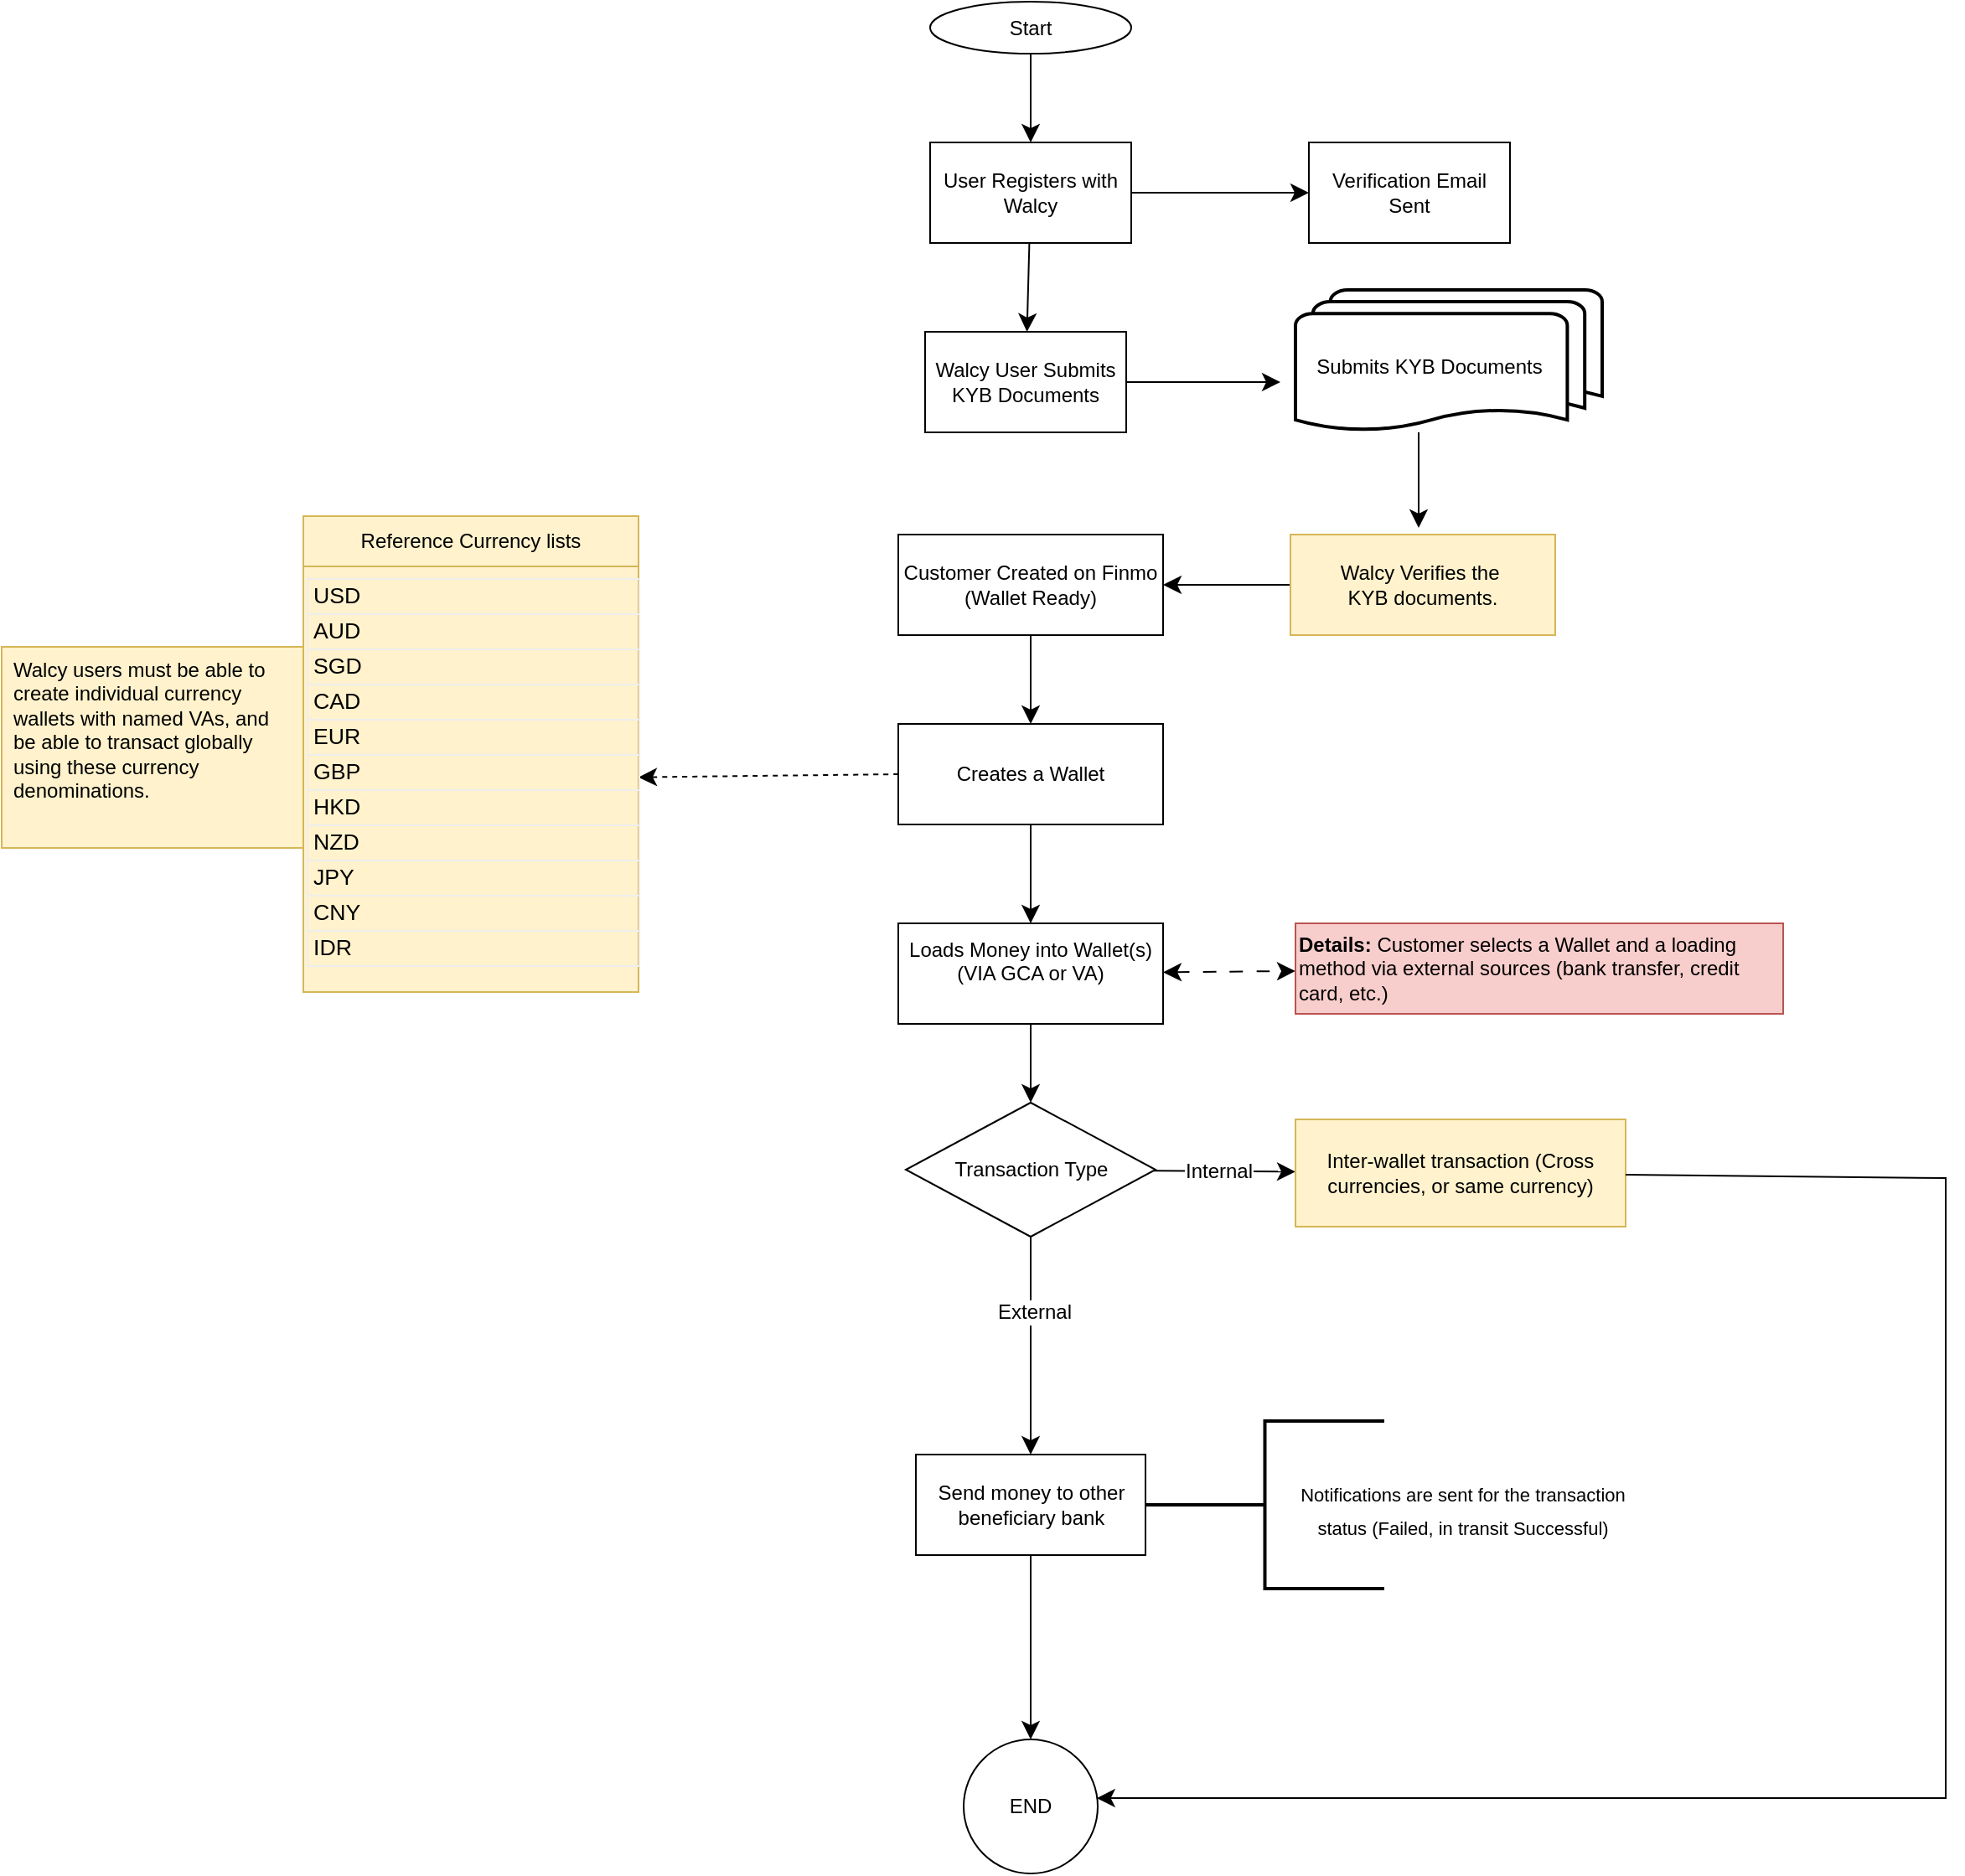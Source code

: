<mxfile version="24.6.4" type="github">
  <diagram name="Page-1" id="feObIiHuZG-z9UPHWwq9">
    <mxGraphModel dx="3252" dy="1818" grid="0" gridSize="10" guides="1" tooltips="1" connect="1" arrows="1" fold="1" page="0" pageScale="1" pageWidth="4681" pageHeight="3300" math="0" shadow="0">
      <root>
        <mxCell id="0" />
        <mxCell id="1" parent="0" />
        <mxCell id="OTSjd6stFNC0OhueBVtR-4" value="" style="edgeStyle=none;curved=1;rounded=0;orthogonalLoop=1;jettySize=auto;html=1;fontSize=12;startSize=8;endSize=8;" edge="1" parent="1" source="OTSjd6stFNC0OhueBVtR-1" target="OTSjd6stFNC0OhueBVtR-3">
          <mxGeometry relative="1" as="geometry" />
        </mxCell>
        <mxCell id="OTSjd6stFNC0OhueBVtR-12" value="" style="edgeStyle=none;curved=1;rounded=0;orthogonalLoop=1;jettySize=auto;html=1;fontSize=12;startSize=8;endSize=8;" edge="1" parent="1" source="OTSjd6stFNC0OhueBVtR-1" target="OTSjd6stFNC0OhueBVtR-11">
          <mxGeometry relative="1" as="geometry" />
        </mxCell>
        <mxCell id="OTSjd6stFNC0OhueBVtR-1" value="User Registers with Walcy" style="rounded=0;whiteSpace=wrap;html=1;" vertex="1" parent="1">
          <mxGeometry x="-252" y="-89" width="120" height="60" as="geometry" />
        </mxCell>
        <mxCell id="OTSjd6stFNC0OhueBVtR-6" value="" style="edgeStyle=none;curved=1;rounded=0;orthogonalLoop=1;jettySize=auto;html=1;fontSize=12;startSize=8;endSize=8;" edge="1" parent="1" source="OTSjd6stFNC0OhueBVtR-3">
          <mxGeometry relative="1" as="geometry">
            <mxPoint x="-43" y="54" as="targetPoint" />
          </mxGeometry>
        </mxCell>
        <mxCell id="OTSjd6stFNC0OhueBVtR-3" value="Walcy User Submits KYB Documents" style="rounded=0;whiteSpace=wrap;html=1;" vertex="1" parent="1">
          <mxGeometry x="-255" y="24" width="120" height="60" as="geometry" />
        </mxCell>
        <mxCell id="OTSjd6stFNC0OhueBVtR-7" value="" style="edgeStyle=none;curved=1;rounded=0;orthogonalLoop=1;jettySize=auto;html=1;fontSize=12;startSize=8;endSize=8;" edge="1" parent="1">
          <mxGeometry relative="1" as="geometry">
            <mxPoint x="39.5" y="84" as="sourcePoint" />
            <mxPoint x="39.5" y="141" as="targetPoint" />
          </mxGeometry>
        </mxCell>
        <mxCell id="OTSjd6stFNC0OhueBVtR-10" value="" style="edgeStyle=none;curved=1;rounded=0;orthogonalLoop=1;jettySize=auto;html=1;fontSize=12;startSize=8;endSize=8;" edge="1" parent="1" source="OTSjd6stFNC0OhueBVtR-8" target="OTSjd6stFNC0OhueBVtR-9">
          <mxGeometry relative="1" as="geometry" />
        </mxCell>
        <mxCell id="OTSjd6stFNC0OhueBVtR-8" value="Walcy Verifies the&amp;nbsp;&lt;div&gt;KYB documents.&lt;/div&gt;" style="rounded=0;whiteSpace=wrap;html=1;fillColor=#fff2cc;strokeColor=#d6b656;" vertex="1" parent="1">
          <mxGeometry x="-37" y="145" width="158" height="60" as="geometry" />
        </mxCell>
        <mxCell id="OTSjd6stFNC0OhueBVtR-15" value="" style="edgeStyle=none;curved=1;rounded=0;orthogonalLoop=1;jettySize=auto;html=1;fontSize=12;startSize=8;endSize=8;" edge="1" parent="1" source="OTSjd6stFNC0OhueBVtR-9" target="OTSjd6stFNC0OhueBVtR-14">
          <mxGeometry relative="1" as="geometry" />
        </mxCell>
        <mxCell id="OTSjd6stFNC0OhueBVtR-9" value="Customer Created on Finmo (Wallet Ready)" style="rounded=0;whiteSpace=wrap;html=1;" vertex="1" parent="1">
          <mxGeometry x="-271" y="145" width="158" height="60" as="geometry" />
        </mxCell>
        <mxCell id="OTSjd6stFNC0OhueBVtR-11" value="Verification Email Sent" style="rounded=0;whiteSpace=wrap;html=1;" vertex="1" parent="1">
          <mxGeometry x="-26" y="-89" width="120" height="60" as="geometry" />
        </mxCell>
        <mxCell id="OTSjd6stFNC0OhueBVtR-18" value="" style="edgeStyle=none;curved=1;rounded=0;orthogonalLoop=1;jettySize=auto;html=1;fontSize=12;startSize=8;endSize=8;" edge="1" parent="1" source="OTSjd6stFNC0OhueBVtR-14" target="OTSjd6stFNC0OhueBVtR-17">
          <mxGeometry relative="1" as="geometry" />
        </mxCell>
        <mxCell id="OTSjd6stFNC0OhueBVtR-14" value="Creates a Wallet" style="rounded=0;whiteSpace=wrap;html=1;" vertex="1" parent="1">
          <mxGeometry x="-271" y="258" width="158" height="60" as="geometry" />
        </mxCell>
        <mxCell id="OTSjd6stFNC0OhueBVtR-29" value="" style="edgeStyle=none;curved=1;rounded=0;orthogonalLoop=1;jettySize=auto;html=1;fontSize=12;startSize=8;endSize=8;" edge="1" parent="1" source="OTSjd6stFNC0OhueBVtR-17" target="OTSjd6stFNC0OhueBVtR-28">
          <mxGeometry relative="1" as="geometry" />
        </mxCell>
        <mxCell id="OTSjd6stFNC0OhueBVtR-31" value="" style="edgeStyle=none;curved=1;rounded=0;orthogonalLoop=1;jettySize=auto;html=1;fontSize=12;startSize=8;endSize=8;dashed=1;dashPattern=8 8;endArrow=classic;endFill=1;startArrow=classic;startFill=1;" edge="1" parent="1" source="OTSjd6stFNC0OhueBVtR-17" target="OTSjd6stFNC0OhueBVtR-27">
          <mxGeometry relative="1" as="geometry" />
        </mxCell>
        <mxCell id="OTSjd6stFNC0OhueBVtR-17" value="Loads Money into Wallet(s) (VIA GCA or VA)&lt;div&gt;&lt;div&gt;&lt;br&gt;&lt;/div&gt;&lt;/div&gt;" style="rounded=0;whiteSpace=wrap;html=1;" vertex="1" parent="1">
          <mxGeometry x="-271" y="377" width="158" height="60" as="geometry" />
        </mxCell>
        <mxCell id="OTSjd6stFNC0OhueBVtR-27" value="&lt;strong&gt;Details:&lt;/strong&gt; Customer selects a Wallet and a loading method via external sources (bank transfer, credit card, etc.)&amp;nbsp;" style="rounded=0;whiteSpace=wrap;html=1;align=left;fillColor=#f8cecc;strokeColor=#b85450;" vertex="1" parent="1">
          <mxGeometry x="-34" y="377" width="291" height="54" as="geometry" />
        </mxCell>
        <mxCell id="OTSjd6stFNC0OhueBVtR-34" value="" style="edgeStyle=none;curved=1;rounded=0;orthogonalLoop=1;jettySize=auto;html=1;fontSize=12;startSize=8;endSize=8;" edge="1" parent="1" source="OTSjd6stFNC0OhueBVtR-28" target="OTSjd6stFNC0OhueBVtR-33">
          <mxGeometry relative="1" as="geometry" />
        </mxCell>
        <mxCell id="OTSjd6stFNC0OhueBVtR-35" value="External" style="edgeLabel;html=1;align=center;verticalAlign=middle;resizable=0;points=[];fontSize=12;" vertex="1" connectable="0" parent="OTSjd6stFNC0OhueBVtR-34">
          <mxGeometry x="-0.318" y="2" relative="1" as="geometry">
            <mxPoint as="offset" />
          </mxGeometry>
        </mxCell>
        <mxCell id="OTSjd6stFNC0OhueBVtR-37" value="" style="edgeStyle=none;curved=1;rounded=0;orthogonalLoop=1;jettySize=auto;html=1;fontSize=12;startSize=8;endSize=8;" edge="1" parent="1" source="OTSjd6stFNC0OhueBVtR-28" target="OTSjd6stFNC0OhueBVtR-36">
          <mxGeometry relative="1" as="geometry" />
        </mxCell>
        <mxCell id="OTSjd6stFNC0OhueBVtR-39" value="Internal" style="edgeLabel;html=1;align=center;verticalAlign=middle;resizable=0;points=[];fontSize=12;" vertex="1" connectable="0" parent="OTSjd6stFNC0OhueBVtR-37">
          <mxGeometry x="-0.106" relative="1" as="geometry">
            <mxPoint as="offset" />
          </mxGeometry>
        </mxCell>
        <mxCell id="OTSjd6stFNC0OhueBVtR-28" value="Transaction Type" style="rhombus;whiteSpace=wrap;html=1;rounded=0;" vertex="1" parent="1">
          <mxGeometry x="-266.5" y="484" width="149" height="80" as="geometry" />
        </mxCell>
        <mxCell id="OTSjd6stFNC0OhueBVtR-56" value="" style="edgeStyle=none;curved=1;rounded=0;orthogonalLoop=1;jettySize=auto;html=1;fontSize=12;startSize=8;endSize=8;" edge="1" parent="1" source="OTSjd6stFNC0OhueBVtR-33" target="OTSjd6stFNC0OhueBVtR-55">
          <mxGeometry relative="1" as="geometry" />
        </mxCell>
        <mxCell id="OTSjd6stFNC0OhueBVtR-33" value="Send money to other beneficiary bank" style="whiteSpace=wrap;html=1;rounded=0;" vertex="1" parent="1">
          <mxGeometry x="-260.5" y="694" width="137" height="60" as="geometry" />
        </mxCell>
        <mxCell id="OTSjd6stFNC0OhueBVtR-36" value="Inter-wallet transaction (Cross currencies, or same currency)" style="whiteSpace=wrap;html=1;rounded=0;fillColor=#fff2cc;strokeColor=#d6b656;" vertex="1" parent="1">
          <mxGeometry x="-34" y="494" width="197" height="64" as="geometry" />
        </mxCell>
        <mxCell id="OTSjd6stFNC0OhueBVtR-41" value="" style="strokeWidth=2;html=1;shape=mxgraph.flowchart.multi-document;whiteSpace=wrap;" vertex="1" parent="1">
          <mxGeometry x="-34" y="-1" width="183" height="85" as="geometry" />
        </mxCell>
        <mxCell id="OTSjd6stFNC0OhueBVtR-42" value="Submits KYB Documents" style="text;html=1;align=center;verticalAlign=middle;whiteSpace=wrap;rounded=0;fontSize=12;" vertex="1" parent="1">
          <mxGeometry x="-34" y="18" width="160" height="54" as="geometry" />
        </mxCell>
        <mxCell id="OTSjd6stFNC0OhueBVtR-44" value="" style="edgeStyle=none;curved=1;rounded=0;orthogonalLoop=1;jettySize=auto;html=1;fontSize=12;startSize=8;endSize=8;" edge="1" parent="1" source="OTSjd6stFNC0OhueBVtR-43" target="OTSjd6stFNC0OhueBVtR-1">
          <mxGeometry relative="1" as="geometry" />
        </mxCell>
        <mxCell id="OTSjd6stFNC0OhueBVtR-43" value="Start" style="ellipse;whiteSpace=wrap;html=1;" vertex="1" parent="1">
          <mxGeometry x="-252" y="-173" width="120" height="31" as="geometry" />
        </mxCell>
        <mxCell id="OTSjd6stFNC0OhueBVtR-49" value="" style="endArrow=classic;html=1;rounded=0;fontSize=12;startSize=8;endSize=8;curved=1;exitX=0;exitY=0.5;exitDx=0;exitDy=0;dashed=1;" edge="1" parent="1" source="OTSjd6stFNC0OhueBVtR-14" target="OTSjd6stFNC0OhueBVtR-25">
          <mxGeometry width="50" height="50" relative="1" as="geometry">
            <mxPoint x="-223" y="228" as="sourcePoint" />
            <mxPoint x="-173" y="178" as="targetPoint" />
          </mxGeometry>
        </mxCell>
        <mxCell id="OTSjd6stFNC0OhueBVtR-51" value="" style="group;fillColor=none;verticalAlign=middle;spacingTop=5;spacingLeft=5;spacingBottom=5;spacingRight=5;" vertex="1" connectable="0" parent="1">
          <mxGeometry x="-806" y="134" width="380" height="284" as="geometry" />
        </mxCell>
        <mxCell id="OTSjd6stFNC0OhueBVtR-19" value="Reference Currency lists" style="swimlane;fontStyle=0;childLayout=stackLayout;horizontal=1;startSize=30;horizontalStack=0;resizeParent=1;resizeParentMax=0;resizeLast=0;collapsible=1;marginBottom=0;whiteSpace=wrap;html=1;fillColor=#fff2cc;strokeColor=#d6b656;" vertex="1" parent="OTSjd6stFNC0OhueBVtR-51">
          <mxGeometry x="180" width="200" height="284" as="geometry">
            <mxRectangle x="-518" y="336" width="166" height="30" as="alternateBounds" />
          </mxGeometry>
        </mxCell>
        <UserObject label="&lt;table xmlns=&quot;http://www.w3.org/1999/xhtml&quot; cellspacing=&quot;0&quot; cellpadding=&quot;0&quot; dir=&quot;ltr&quot; border=&quot;1&quot; style=&quot;table-layout:fixed;font-size:10pt;font-family:Arial;width:0px;border-collapse:collapse;border:none&quot; data-sheets-root=&quot;1&quot; data-sheets-baot=&quot;1&quot;&gt;&lt;colgroup&gt;&lt;col width=&quot;198&quot;&gt;&lt;/colgroup&gt;&lt;tbody&gt;&lt;tr style=&quot;height:21px;&quot;&gt;&lt;td style=&quot;overflow:hidden;padding:2px 3px 2px 3px;vertical-align:bottom;&quot;&gt;USD&lt;/td&gt;&lt;/tr&gt;&lt;tr style=&quot;height:21px;&quot;&gt;&lt;td style=&quot;overflow:hidden;padding:2px 3px 2px 3px;vertical-align:bottom;&quot;&gt;AUD&lt;/td&gt;&lt;/tr&gt;&lt;tr style=&quot;height:21px;&quot;&gt;&lt;td style=&quot;overflow:hidden;padding:2px 3px 2px 3px;vertical-align:bottom;&quot;&gt;SGD&lt;/td&gt;&lt;/tr&gt;&lt;tr style=&quot;height:21px;&quot;&gt;&lt;td style=&quot;overflow:hidden;padding:2px 3px 2px 3px;vertical-align:bottom;&quot;&gt;CAD&lt;/td&gt;&lt;/tr&gt;&lt;tr style=&quot;height:21px;&quot;&gt;&lt;td style=&quot;overflow:hidden;padding:2px 3px 2px 3px;vertical-align:bottom;&quot;&gt;EUR&lt;/td&gt;&lt;/tr&gt;&lt;tr style=&quot;height:21px;&quot;&gt;&lt;td style=&quot;overflow:hidden;padding:2px 3px 2px 3px;vertical-align:bottom;&quot;&gt;GBP&lt;/td&gt;&lt;/tr&gt;&lt;tr style=&quot;height:21px;&quot;&gt;&lt;td style=&quot;overflow:hidden;padding:2px 3px 2px 3px;vertical-align:bottom;&quot;&gt;HKD&lt;/td&gt;&lt;/tr&gt;&lt;tr style=&quot;height:21px;&quot;&gt;&lt;td style=&quot;overflow:hidden;padding:2px 3px 2px 3px;vertical-align:bottom;&quot;&gt;NZD&lt;/td&gt;&lt;/tr&gt;&lt;tr style=&quot;height:21px;&quot;&gt;&lt;td style=&quot;overflow:hidden;padding:2px 3px 2px 3px;vertical-align:bottom;&quot;&gt;JPY&lt;/td&gt;&lt;/tr&gt;&lt;tr style=&quot;height:21px;&quot;&gt;&lt;td style=&quot;overflow:hidden;padding:2px 3px 2px 3px;vertical-align:bottom;&quot;&gt;CNY&lt;/td&gt;&lt;/tr&gt;&lt;tr style=&quot;height:21px;&quot;&gt;&lt;td style=&quot;overflow:hidden;padding:2px 3px 2px 3px;vertical-align:bottom;&quot;&gt;IDR&lt;/td&gt;&lt;/tr&gt;&lt;/tbody&gt;&lt;/table&gt;" link="&lt;table xmlns=&quot;http://www.w3.org/1999/xhtml&quot; cellspacing=&quot;0&quot; cellpadding=&quot;0&quot; dir=&quot;ltr&quot; border=&quot;1&quot; style=&quot;table-layout:fixed;font-size:10pt;font-family:Arial;width:0px;border-collapse:collapse;border:none&quot; data-sheets-root=&quot;1&quot; data-sheets-baot=&quot;1&quot;&gt;&lt;colgroup&gt;&lt;col width=&quot;198&quot;&gt;&lt;/colgroup&gt;&lt;tbody&gt;&lt;tr style=&quot;height:21px;&quot;&gt;&lt;td style=&quot;overflow:hidden;padding:2px 3px 2px 3px;vertical-align:bottom;&quot;&gt;USD&lt;/td&gt;&lt;/tr&gt;&lt;tr style=&quot;height:21px;&quot;&gt;&lt;td style=&quot;overflow:hidden;padding:2px 3px 2px 3px;vertical-align:bottom;&quot;&gt;AUD&lt;/td&gt;&lt;/tr&gt;&lt;tr style=&quot;height:21px;&quot;&gt;&lt;td style=&quot;overflow:hidden;padding:2px 3px 2px 3px;vertical-align:bottom;&quot;&gt;SGD&lt;/td&gt;&lt;/tr&gt;&lt;tr style=&quot;height:21px;&quot;&gt;&lt;td style=&quot;overflow:hidden;padding:2px 3px 2px 3px;vertical-align:bottom;&quot;&gt;CAD&lt;/td&gt;&lt;/tr&gt;&lt;tr style=&quot;height:21px;&quot;&gt;&lt;td style=&quot;overflow:hidden;padding:2px 3px 2px 3px;vertical-align:bottom;&quot;&gt;EUR&lt;/td&gt;&lt;/tr&gt;&lt;tr style=&quot;height:21px;&quot;&gt;&lt;td style=&quot;overflow:hidden;padding:2px 3px 2px 3px;vertical-align:bottom;&quot;&gt;GBP&lt;/td&gt;&lt;/tr&gt;&lt;tr style=&quot;height:21px;&quot;&gt;&lt;td style=&quot;overflow:hidden;padding:2px 3px 2px 3px;vertical-align:bottom;&quot;&gt;HKD&lt;/td&gt;&lt;/tr&gt;&lt;tr style=&quot;height:21px;&quot;&gt;&lt;td style=&quot;overflow:hidden;padding:2px 3px 2px 3px;vertical-align:bottom;&quot;&gt;NZD&lt;/td&gt;&lt;/tr&gt;&lt;tr style=&quot;height:21px;&quot;&gt;&lt;td style=&quot;overflow:hidden;padding:2px 3px 2px 3px;vertical-align:bottom;&quot;&gt;JPY&lt;/td&gt;&lt;/tr&gt;&lt;tr style=&quot;height:21px;&quot;&gt;&lt;td style=&quot;overflow:hidden;padding:2px 3px 2px 3px;vertical-align:bottom;&quot;&gt;CNY&lt;/td&gt;&lt;/tr&gt;&lt;tr style=&quot;height:21px;&quot;&gt;&lt;td style=&quot;overflow:hidden;padding:2px 3px 2px 3px;vertical-align:bottom;&quot;&gt;IDR&lt;/td&gt;&lt;/tr&gt;&lt;/tbody&gt;&lt;/table&gt;" id="OTSjd6stFNC0OhueBVtR-25">
          <mxCell style="text;whiteSpace=wrap;html=1;fillColor=#fff2cc;strokeColor=#d6b656;" vertex="1" parent="OTSjd6stFNC0OhueBVtR-19">
            <mxGeometry y="30" width="200" height="254" as="geometry" />
          </mxCell>
        </UserObject>
        <mxCell id="OTSjd6stFNC0OhueBVtR-50" value="Walcy users must be able to create individual currency wallets with named VAs, and be able to transact globally using these currency denominations.&lt;div&gt;&lt;br&gt;&lt;/div&gt;" style="text;html=1;whiteSpace=wrap;overflow=hidden;rounded=0;fillColor=#fff2cc;strokeColor=#d6b656;spacingLeft=5;spacingBottom=5;spacingRight=5;" vertex="1" parent="OTSjd6stFNC0OhueBVtR-51">
          <mxGeometry y="78" width="180" height="120" as="geometry" />
        </mxCell>
        <mxCell id="OTSjd6stFNC0OhueBVtR-52" value="" style="strokeWidth=2;html=1;shape=mxgraph.flowchart.annotation_2;align=left;labelPosition=right;pointerEvents=1;" vertex="1" parent="1">
          <mxGeometry x="-123.5" y="674" width="142.5" height="100" as="geometry" />
        </mxCell>
        <mxCell id="OTSjd6stFNC0OhueBVtR-54" value="&lt;font style=&quot;font-size: 11px;&quot;&gt;Notifications are sent for the transaction status (Failed, in transit Successful)&lt;/font&gt;" style="text;html=1;align=center;verticalAlign=middle;whiteSpace=wrap;rounded=0;fontSize=16;" vertex="1" parent="1">
          <mxGeometry x="-41" y="711" width="214" height="30" as="geometry" />
        </mxCell>
        <mxCell id="OTSjd6stFNC0OhueBVtR-55" value="END" style="ellipse;whiteSpace=wrap;html=1;rounded=0;" vertex="1" parent="1">
          <mxGeometry x="-232" y="864" width="80" height="80" as="geometry" />
        </mxCell>
        <mxCell id="OTSjd6stFNC0OhueBVtR-58" style="edgeStyle=none;curved=0;rounded=0;orthogonalLoop=1;jettySize=auto;html=1;fontSize=12;startSize=8;endSize=8;entryX=0.992;entryY=0.438;entryDx=0;entryDy=0;entryPerimeter=0;" edge="1" parent="1" source="OTSjd6stFNC0OhueBVtR-36" target="OTSjd6stFNC0OhueBVtR-55">
          <mxGeometry relative="1" as="geometry">
            <mxPoint x="-149" y="916" as="targetPoint" />
            <Array as="points">
              <mxPoint x="354" y="529" />
              <mxPoint x="354" y="899" />
            </Array>
          </mxGeometry>
        </mxCell>
      </root>
    </mxGraphModel>
  </diagram>
</mxfile>
